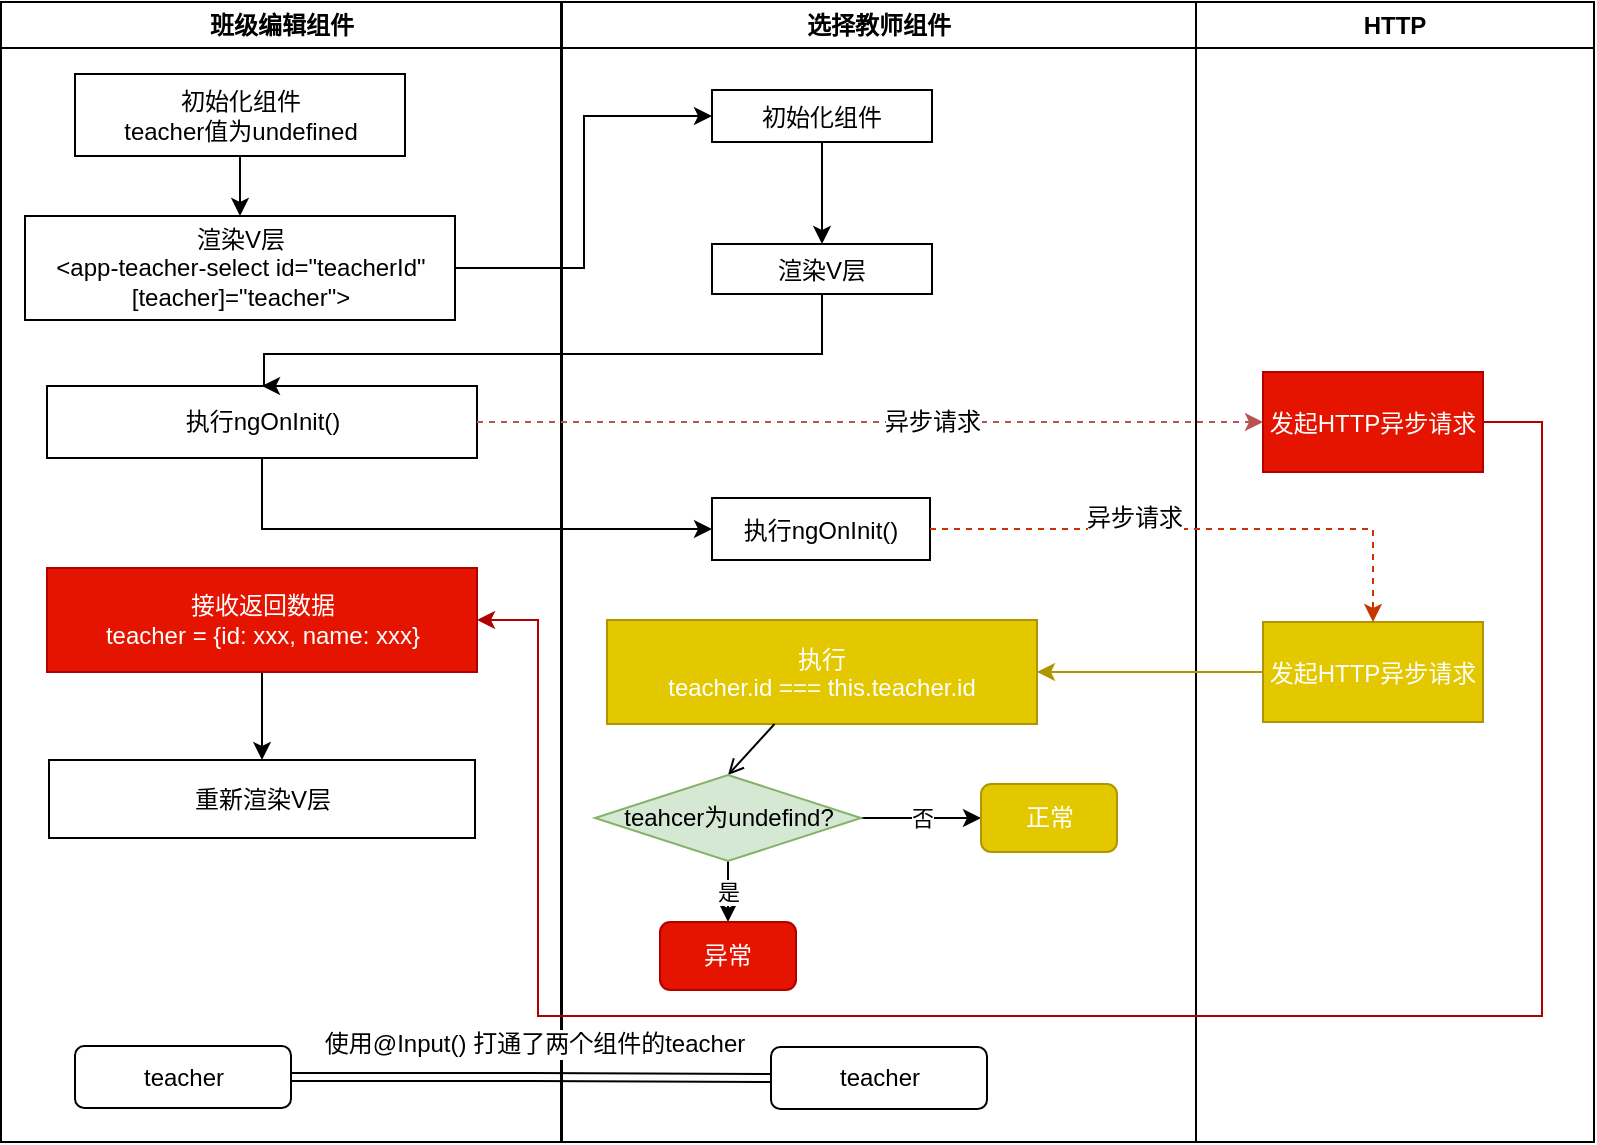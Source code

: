 <mxfile version="12.2.3" type="device" pages="1"><diagram name="Page-1" id="e7e014a7-5840-1c2e-5031-d8a46d1fe8dd"><mxGraphModel dx="1509" dy="792" grid="0" gridSize="10" guides="1" tooltips="1" connect="1" arrows="1" fold="1" page="1" pageScale="1" pageWidth="1169" pageHeight="826" background="#ffffff" math="0" shadow="0"><root><mxCell id="0"/><mxCell id="1" parent="0"/><mxCell id="2" value="班级编辑组件" style="swimlane;whiteSpace=wrap" parent="1" vertex="1"><mxGeometry x="163.5" y="128" width="280" height="570" as="geometry"/></mxCell><mxCell id="h9qskWJVTjea4BnSTjjT-71" style="edgeStyle=orthogonalEdgeStyle;rounded=0;orthogonalLoop=1;jettySize=auto;html=1;entryX=0.5;entryY=0;entryDx=0;entryDy=0;" edge="1" parent="2" source="7" target="8"><mxGeometry relative="1" as="geometry"/></mxCell><mxCell id="7" value="初始化组件&#10;teacher值为undefined" style="whiteSpace=wrap;" parent="2" vertex="1"><mxGeometry x="37" y="36" width="165" height="41" as="geometry"/></mxCell><mxCell id="8" value="渲染V层&#10;&lt;app-teacher-select id=&quot;teacherId&quot; [teacher]=&quot;teacher&quot;&gt;" style="whiteSpace=wrap;" parent="2" vertex="1"><mxGeometry x="12" y="107" width="215" height="52" as="geometry"/></mxCell><mxCell id="h9qskWJVTjea4BnSTjjT-45" value="执行ngOnInit()" style="whiteSpace=wrap;" vertex="1" parent="2"><mxGeometry x="23" y="192" width="215" height="36" as="geometry"/></mxCell><mxCell id="h9qskWJVTjea4BnSTjjT-52" style="edgeStyle=orthogonalEdgeStyle;rounded=0;orthogonalLoop=1;jettySize=auto;html=1;entryX=0.5;entryY=0;entryDx=0;entryDy=0;fillColor=#e51400;strokeColor=#000000;" edge="1" parent="2" source="h9qskWJVTjea4BnSTjjT-50" target="h9qskWJVTjea4BnSTjjT-51"><mxGeometry relative="1" as="geometry"/></mxCell><mxCell id="h9qskWJVTjea4BnSTjjT-50" value="接收返回数据&#10;teacher = {id: xxx, name: xxx}" style="whiteSpace=wrap;fillColor=#e51400;strokeColor=#B20000;fontColor=#ffffff;" vertex="1" parent="2"><mxGeometry x="23" y="283" width="215" height="52" as="geometry"/></mxCell><mxCell id="h9qskWJVTjea4BnSTjjT-51" value="重新渲染V层" style="whiteSpace=wrap;" vertex="1" parent="2"><mxGeometry x="24" y="379" width="213" height="39" as="geometry"/></mxCell><mxCell id="h9qskWJVTjea4BnSTjjT-74" value="teacher" style="rounded=1;whiteSpace=wrap;html=1;" vertex="1" parent="2"><mxGeometry x="37" y="522" width="108" height="31" as="geometry"/></mxCell><mxCell id="3" value="选择教师组件" style="swimlane;whiteSpace=wrap" parent="1" vertex="1"><mxGeometry x="444" y="128" width="317" height="570" as="geometry"/></mxCell><mxCell id="15" value="执行ngOnInit()" style="" parent="3" vertex="1"><mxGeometry x="75" y="248" width="109" height="31" as="geometry"/></mxCell><mxCell id="16" value="执行&#10;teacher.id === this.teacher.id" style="fillColor=#e3c800;strokeColor=#B09500;fontColor=#ffffff;" parent="3" vertex="1"><mxGeometry x="22.5" y="309" width="215" height="52" as="geometry"/></mxCell><mxCell id="19" value="" style="endArrow=open;strokeColor=#000000;endFill=1;rounded=0;fillColor=#fa6800;entryX=0.5;entryY=0;entryDx=0;entryDy=0;" parent="3" source="16" target="h9qskWJVTjea4BnSTjjT-88" edge="1"><mxGeometry relative="1" as="geometry"><mxPoint x="129.352" y="381" as="targetPoint"/></mxGeometry></mxCell><mxCell id="h9qskWJVTjea4BnSTjjT-72" style="edgeStyle=orthogonalEdgeStyle;rounded=0;orthogonalLoop=1;jettySize=auto;html=1;entryX=0.5;entryY=0;entryDx=0;entryDy=0;" edge="1" parent="3" source="h9qskWJVTjea4BnSTjjT-55" target="h9qskWJVTjea4BnSTjjT-60"><mxGeometry relative="1" as="geometry"/></mxCell><mxCell id="h9qskWJVTjea4BnSTjjT-55" value="初始化组件" style="" vertex="1" parent="3"><mxGeometry x="75" y="44" width="110" height="26" as="geometry"/></mxCell><mxCell id="h9qskWJVTjea4BnSTjjT-60" value="渲染V层" style="" vertex="1" parent="3"><mxGeometry x="75" y="121" width="110" height="25" as="geometry"/></mxCell><mxCell id="h9qskWJVTjea4BnSTjjT-84" value="teacher" style="rounded=1;whiteSpace=wrap;html=1;" vertex="1" parent="3"><mxGeometry x="104.5" y="522.5" width="108" height="31" as="geometry"/></mxCell><mxCell id="h9qskWJVTjea4BnSTjjT-91" value="否" style="edgeStyle=orthogonalEdgeStyle;rounded=0;orthogonalLoop=1;jettySize=auto;html=1;exitX=1;exitY=0.5;exitDx=0;exitDy=0;entryX=0;entryY=0.5;entryDx=0;entryDy=0;" edge="1" parent="3" source="h9qskWJVTjea4BnSTjjT-88" target="h9qskWJVTjea4BnSTjjT-90"><mxGeometry relative="1" as="geometry"/></mxCell><mxCell id="h9qskWJVTjea4BnSTjjT-93" value="是" style="edgeStyle=orthogonalEdgeStyle;rounded=0;orthogonalLoop=1;jettySize=auto;html=1;" edge="1" parent="3" source="h9qskWJVTjea4BnSTjjT-88" target="h9qskWJVTjea4BnSTjjT-92"><mxGeometry relative="1" as="geometry"/></mxCell><mxCell id="h9qskWJVTjea4BnSTjjT-88" value="teahcer为undefind?" style="rhombus;whiteSpace=wrap;html=1;fillColor=#d5e8d4;strokeColor=#82b366;" vertex="1" parent="3"><mxGeometry x="16.5" y="386.5" width="133" height="43" as="geometry"/></mxCell><mxCell id="h9qskWJVTjea4BnSTjjT-90" value="正常" style="rounded=1;whiteSpace=wrap;html=1;fillColor=#e3c800;strokeColor=#B09500;fontColor=#ffffff;" vertex="1" parent="3"><mxGeometry x="209.5" y="391" width="68" height="34" as="geometry"/></mxCell><mxCell id="h9qskWJVTjea4BnSTjjT-92" value="异常" style="rounded=1;whiteSpace=wrap;html=1;fillColor=#e51400;strokeColor=#B20000;fontColor=#ffffff;" vertex="1" parent="3"><mxGeometry x="49" y="460" width="68" height="34" as="geometry"/></mxCell><mxCell id="4" value="HTTP" style="swimlane;whiteSpace=wrap" parent="1" vertex="1"><mxGeometry x="761" y="128" width="199" height="570" as="geometry"/></mxCell><mxCell id="h9qskWJVTjea4BnSTjjT-47" value="发起HTTP异步请求" style="fillColor=#e51400;strokeColor=#B20000;fontColor=#ffffff;" vertex="1" parent="4"><mxGeometry x="33.5" y="185" width="110" height="50" as="geometry"/></mxCell><mxCell id="h9qskWJVTjea4BnSTjjT-67" value="发起HTTP异步请求" style="fillColor=#e3c800;strokeColor=#B09500;fontColor=#ffffff;" vertex="1" parent="4"><mxGeometry x="33.5" y="310" width="110" height="50" as="geometry"/></mxCell><mxCell id="h9qskWJVTjea4BnSTjjT-46" style="edgeStyle=orthogonalEdgeStyle;rounded=0;orthogonalLoop=1;jettySize=auto;html=1;fillColor=#f8cecc;strokeColor=#b85450;dashed=1;entryX=0;entryY=0.5;entryDx=0;entryDy=0;" edge="1" parent="1" source="h9qskWJVTjea4BnSTjjT-45" target="h9qskWJVTjea4BnSTjjT-47"><mxGeometry relative="1" as="geometry"><mxPoint x="810" y="387" as="targetPoint"/></mxGeometry></mxCell><mxCell id="h9qskWJVTjea4BnSTjjT-95" value="异步请求" style="text;html=1;resizable=0;points=[];align=center;verticalAlign=middle;labelBackgroundColor=#ffffff;" vertex="1" connectable="0" parent="h9qskWJVTjea4BnSTjjT-46"><mxGeometry x="0.157" relative="1" as="geometry"><mxPoint as="offset"/></mxGeometry></mxCell><mxCell id="h9qskWJVTjea4BnSTjjT-49" style="edgeStyle=orthogonalEdgeStyle;rounded=0;orthogonalLoop=1;jettySize=auto;html=1;exitX=1;exitY=0.5;exitDx=0;exitDy=0;fillColor=#e51400;strokeColor=#B20000;entryX=1;entryY=0.5;entryDx=0;entryDy=0;" edge="1" parent="1" source="h9qskWJVTjea4BnSTjjT-47" target="h9qskWJVTjea4BnSTjjT-50"><mxGeometry relative="1" as="geometry"><mxPoint x="422" y="466" as="targetPoint"/><Array as="points"><mxPoint x="934" y="338"/><mxPoint x="934" y="635"/><mxPoint x="432" y="635"/><mxPoint x="432" y="437"/></Array></mxGeometry></mxCell><mxCell id="h9qskWJVTjea4BnSTjjT-61" style="edgeStyle=orthogonalEdgeStyle;rounded=0;orthogonalLoop=1;jettySize=auto;html=1;entryX=0;entryY=0.5;entryDx=0;entryDy=0;" edge="1" parent="1" source="8" target="h9qskWJVTjea4BnSTjjT-55"><mxGeometry relative="1" as="geometry"><Array as="points"><mxPoint x="455" y="261"/><mxPoint x="455" y="185"/></Array></mxGeometry></mxCell><mxCell id="h9qskWJVTjea4BnSTjjT-62" style="edgeStyle=orthogonalEdgeStyle;rounded=0;orthogonalLoop=1;jettySize=auto;html=1;entryX=0.5;entryY=0;entryDx=0;entryDy=0;" edge="1" parent="1" source="h9qskWJVTjea4BnSTjjT-60" target="h9qskWJVTjea4BnSTjjT-45"><mxGeometry relative="1" as="geometry"><Array as="points"><mxPoint x="574" y="304"/><mxPoint x="295" y="304"/></Array></mxGeometry></mxCell><mxCell id="h9qskWJVTjea4BnSTjjT-64" style="edgeStyle=orthogonalEdgeStyle;rounded=0;orthogonalLoop=1;jettySize=auto;html=1;entryX=0;entryY=0.5;entryDx=0;entryDy=0;exitX=0.5;exitY=1;exitDx=0;exitDy=0;" edge="1" parent="1" source="h9qskWJVTjea4BnSTjjT-45" target="15"><mxGeometry relative="1" as="geometry"/></mxCell><mxCell id="h9qskWJVTjea4BnSTjjT-68" style="edgeStyle=orthogonalEdgeStyle;rounded=0;orthogonalLoop=1;jettySize=auto;html=1;entryX=0.5;entryY=0;entryDx=0;entryDy=0;dashed=1;fillColor=#fa6800;strokeColor=#C73500;" edge="1" parent="1" source="15" target="h9qskWJVTjea4BnSTjjT-67"><mxGeometry relative="1" as="geometry"/></mxCell><mxCell id="h9qskWJVTjea4BnSTjjT-96" value="异步请求" style="text;html=1;resizable=0;points=[];align=center;verticalAlign=middle;labelBackgroundColor=#ffffff;" vertex="1" connectable="0" parent="h9qskWJVTjea4BnSTjjT-68"><mxGeometry x="-0.671" y="-3" relative="1" as="geometry"><mxPoint x="58" y="-9" as="offset"/></mxGeometry></mxCell><mxCell id="h9qskWJVTjea4BnSTjjT-69" style="edgeStyle=orthogonalEdgeStyle;rounded=0;orthogonalLoop=1;jettySize=auto;html=1;exitX=0;exitY=0.5;exitDx=0;exitDy=0;fillColor=#e3c800;strokeColor=#B09500;" edge="1" parent="1" source="h9qskWJVTjea4BnSTjjT-67" target="16"><mxGeometry relative="1" as="geometry"/></mxCell><mxCell id="h9qskWJVTjea4BnSTjjT-85" style="edgeStyle=orthogonalEdgeStyle;rounded=0;orthogonalLoop=1;jettySize=auto;html=1;shape=link;" edge="1" parent="1" source="h9qskWJVTjea4BnSTjjT-74" target="h9qskWJVTjea4BnSTjjT-84"><mxGeometry relative="1" as="geometry"/></mxCell><mxCell id="h9qskWJVTjea4BnSTjjT-94" value="使用@Input() 打通了两个组件的teacher" style="text;html=1;resizable=0;points=[];align=center;verticalAlign=middle;labelBackgroundColor=#ffffff;" vertex="1" connectable="0" parent="h9qskWJVTjea4BnSTjjT-85"><mxGeometry y="-29" relative="1" as="geometry"><mxPoint x="1" y="-46" as="offset"/></mxGeometry></mxCell></root></mxGraphModel></diagram></mxfile>